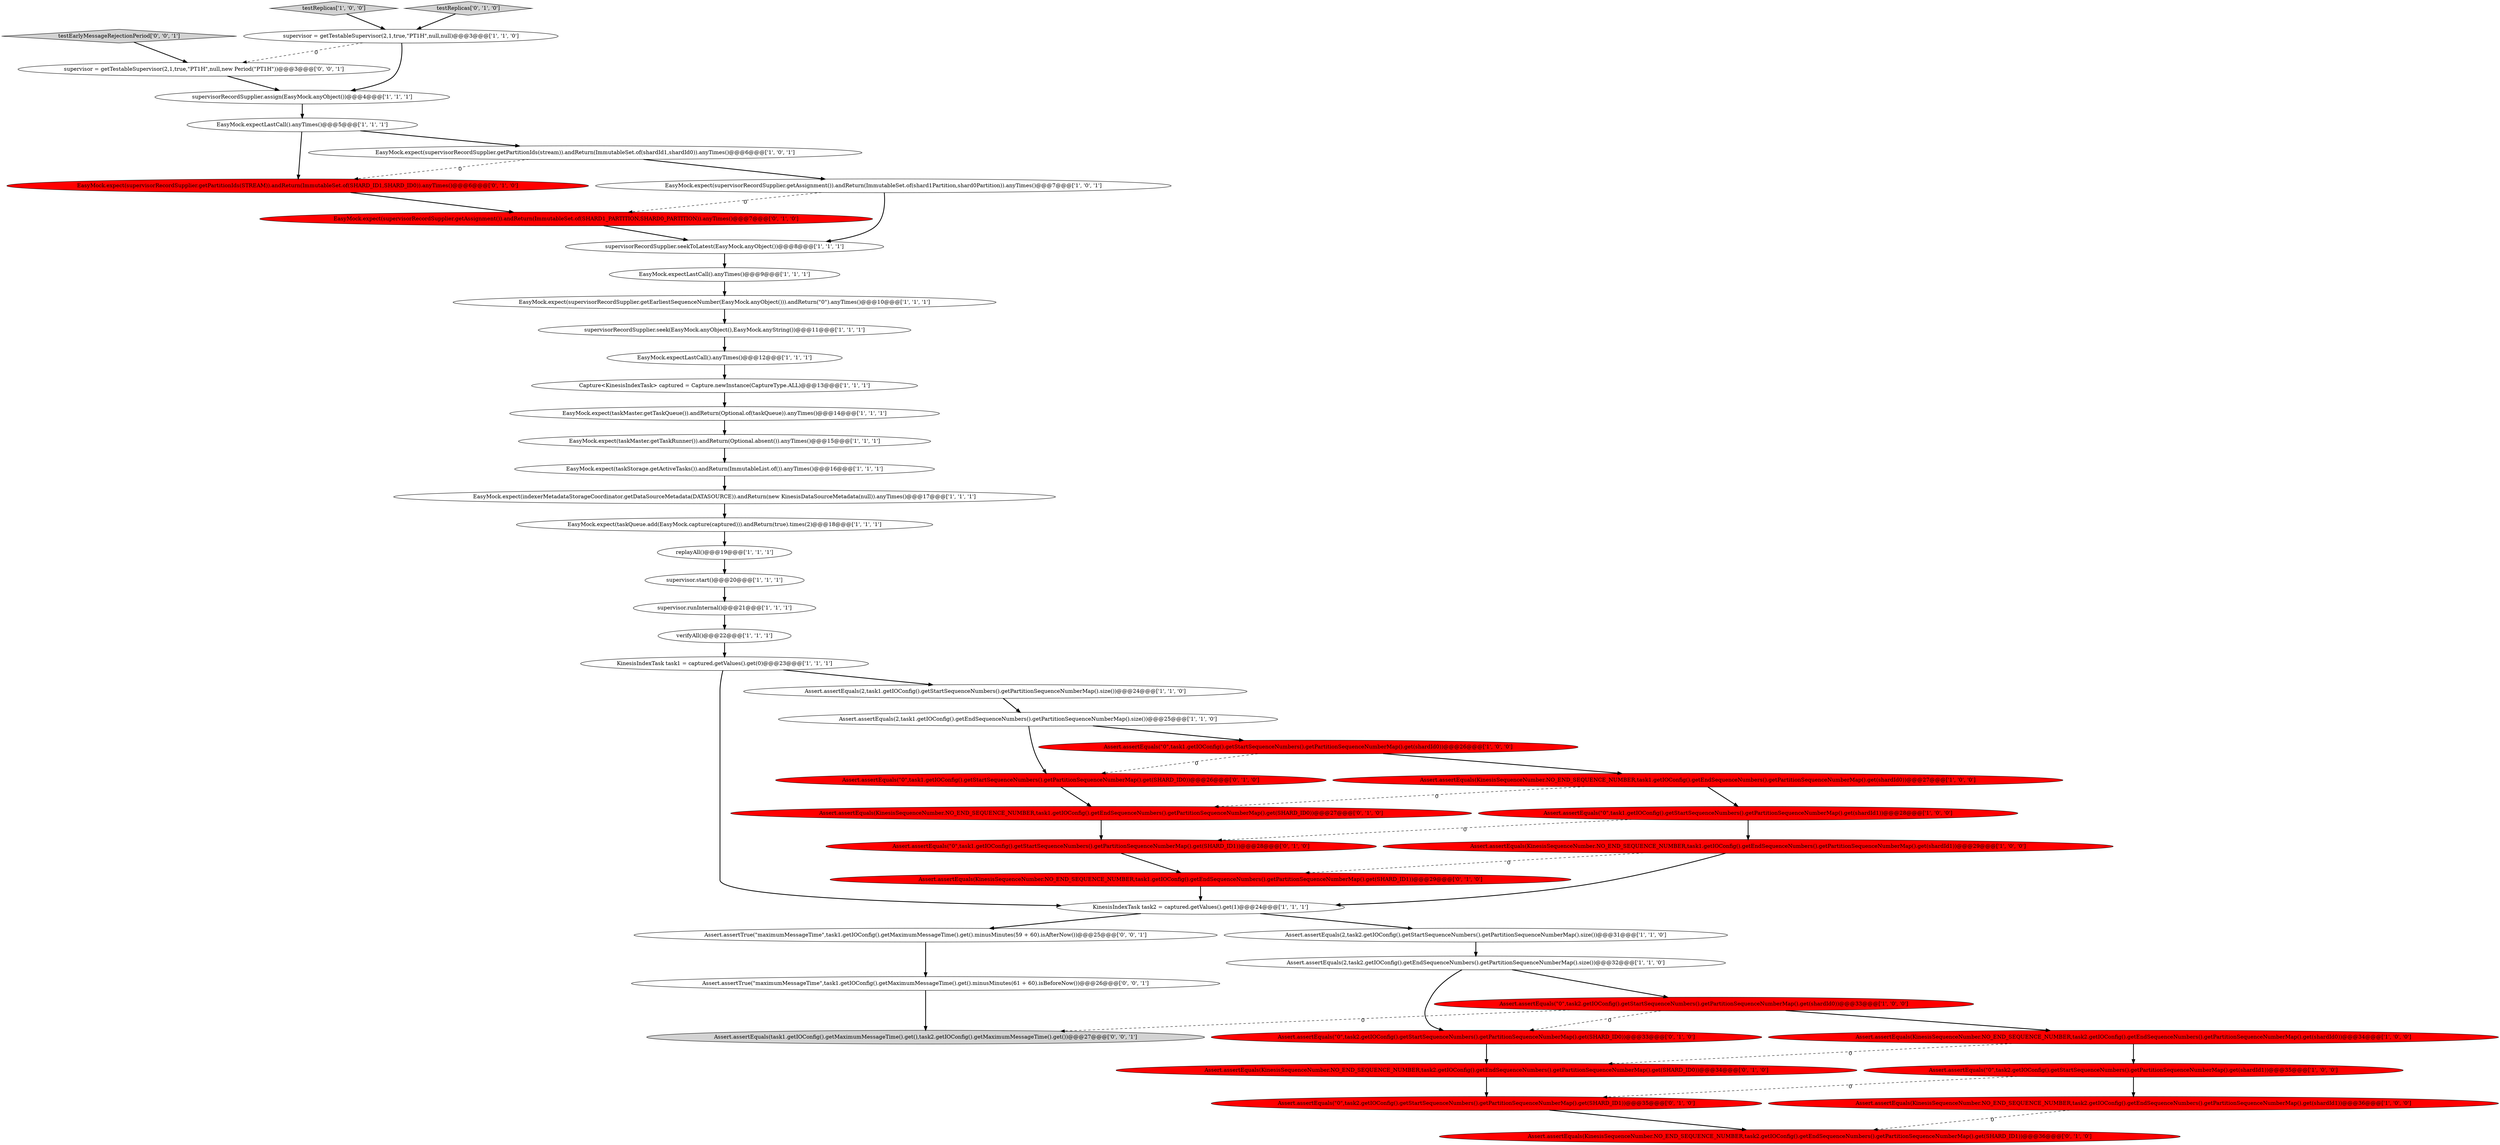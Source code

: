 digraph {
35 [style = filled, label = "Assert.assertEquals(KinesisSequenceNumber.NO_END_SEQUENCE_NUMBER,task1.getIOConfig().getEndSequenceNumbers().getPartitionSequenceNumberMap().get(SHARD_ID1))@@@29@@@['0', '1', '0']", fillcolor = red, shape = ellipse image = "AAA1AAABBB2BBB"];
5 [style = filled, label = "Assert.assertEquals(\"0\",task2.getIOConfig().getStartSequenceNumbers().getPartitionSequenceNumberMap().get(shardId0))@@@33@@@['1', '0', '0']", fillcolor = red, shape = ellipse image = "AAA1AAABBB1BBB"];
47 [style = filled, label = "Assert.assertTrue(\"maximumMessageTime\",task1.getIOConfig().getMaximumMessageTime().get().minusMinutes(61 + 60).isBeforeNow())@@@26@@@['0', '0', '1']", fillcolor = white, shape = ellipse image = "AAA0AAABBB3BBB"];
22 [style = filled, label = "KinesisIndexTask task1 = captured.getValues().get(0)@@@23@@@['1', '1', '1']", fillcolor = white, shape = ellipse image = "AAA0AAABBB1BBB"];
21 [style = filled, label = "Capture<KinesisIndexTask> captured = Capture.newInstance(CaptureType.ALL)@@@13@@@['1', '1', '1']", fillcolor = white, shape = ellipse image = "AAA0AAABBB1BBB"];
43 [style = filled, label = "Assert.assertEquals(\"0\",task2.getIOConfig().getStartSequenceNumbers().getPartitionSequenceNumberMap().get(SHARD_ID0))@@@33@@@['0', '1', '0']", fillcolor = red, shape = ellipse image = "AAA1AAABBB2BBB"];
33 [style = filled, label = "Assert.assertEquals(\"0\",task1.getIOConfig().getStartSequenceNumbers().getPartitionSequenceNumberMap().get(shardId1))@@@28@@@['1', '0', '0']", fillcolor = red, shape = ellipse image = "AAA1AAABBB1BBB"];
29 [style = filled, label = "Assert.assertEquals(\"0\",task1.getIOConfig().getStartSequenceNumbers().getPartitionSequenceNumberMap().get(shardId0))@@@26@@@['1', '0', '0']", fillcolor = red, shape = ellipse image = "AAA1AAABBB1BBB"];
27 [style = filled, label = "EasyMock.expectLastCall().anyTimes()@@@5@@@['1', '1', '1']", fillcolor = white, shape = ellipse image = "AAA0AAABBB1BBB"];
17 [style = filled, label = "KinesisIndexTask task2 = captured.getValues().get(1)@@@24@@@['1', '1', '1']", fillcolor = white, shape = ellipse image = "AAA0AAABBB1BBB"];
31 [style = filled, label = "Assert.assertEquals(2,task2.getIOConfig().getEndSequenceNumbers().getPartitionSequenceNumberMap().size())@@@32@@@['1', '1', '0']", fillcolor = white, shape = ellipse image = "AAA0AAABBB1BBB"];
13 [style = filled, label = "EasyMock.expect(indexerMetadataStorageCoordinator.getDataSourceMetadata(DATASOURCE)).andReturn(new KinesisDataSourceMetadata(null)).anyTimes()@@@17@@@['1', '1', '1']", fillcolor = white, shape = ellipse image = "AAA0AAABBB1BBB"];
42 [style = filled, label = "Assert.assertEquals(\"0\",task2.getIOConfig().getStartSequenceNumbers().getPartitionSequenceNumberMap().get(SHARD_ID1))@@@35@@@['0', '1', '0']", fillcolor = red, shape = ellipse image = "AAA1AAABBB2BBB"];
2 [style = filled, label = "EasyMock.expect(supervisorRecordSupplier.getEarliestSequenceNumber(EasyMock.anyObject())).andReturn(\"0\").anyTimes()@@@10@@@['1', '1', '1']", fillcolor = white, shape = ellipse image = "AAA0AAABBB1BBB"];
28 [style = filled, label = "supervisor = getTestableSupervisor(2,1,true,\"PT1H\",null,null)@@@3@@@['1', '1', '0']", fillcolor = white, shape = ellipse image = "AAA0AAABBB1BBB"];
38 [style = filled, label = "EasyMock.expect(supervisorRecordSupplier.getPartitionIds(STREAM)).andReturn(ImmutableSet.of(SHARD_ID1,SHARD_ID0)).anyTimes()@@@6@@@['0', '1', '0']", fillcolor = red, shape = ellipse image = "AAA1AAABBB2BBB"];
32 [style = filled, label = "EasyMock.expectLastCall().anyTimes()@@@9@@@['1', '1', '1']", fillcolor = white, shape = ellipse image = "AAA0AAABBB1BBB"];
18 [style = filled, label = "EasyMock.expect(supervisorRecordSupplier.getPartitionIds(stream)).andReturn(ImmutableSet.of(shardId1,shardId0)).anyTimes()@@@6@@@['1', '0', '1']", fillcolor = white, shape = ellipse image = "AAA0AAABBB1BBB"];
37 [style = filled, label = "Assert.assertEquals(KinesisSequenceNumber.NO_END_SEQUENCE_NUMBER,task2.getIOConfig().getEndSequenceNumbers().getPartitionSequenceNumberMap().get(SHARD_ID0))@@@34@@@['0', '1', '0']", fillcolor = red, shape = ellipse image = "AAA1AAABBB2BBB"];
23 [style = filled, label = "testReplicas['1', '0', '0']", fillcolor = lightgray, shape = diamond image = "AAA0AAABBB1BBB"];
50 [style = filled, label = "Assert.assertTrue(\"maximumMessageTime\",task1.getIOConfig().getMaximumMessageTime().get().minusMinutes(59 + 60).isAfterNow())@@@25@@@['0', '0', '1']", fillcolor = white, shape = ellipse image = "AAA0AAABBB3BBB"];
40 [style = filled, label = "Assert.assertEquals(\"0\",task1.getIOConfig().getStartSequenceNumbers().getPartitionSequenceNumberMap().get(SHARD_ID1))@@@28@@@['0', '1', '0']", fillcolor = red, shape = ellipse image = "AAA1AAABBB2BBB"];
20 [style = filled, label = "Assert.assertEquals(2,task1.getIOConfig().getEndSequenceNumbers().getPartitionSequenceNumberMap().size())@@@25@@@['1', '1', '0']", fillcolor = white, shape = ellipse image = "AAA0AAABBB1BBB"];
0 [style = filled, label = "EasyMock.expectLastCall().anyTimes()@@@12@@@['1', '1', '1']", fillcolor = white, shape = ellipse image = "AAA0AAABBB1BBB"];
7 [style = filled, label = "supervisorRecordSupplier.seek(EasyMock.anyObject(),EasyMock.anyString())@@@11@@@['1', '1', '1']", fillcolor = white, shape = ellipse image = "AAA0AAABBB1BBB"];
9 [style = filled, label = "Assert.assertEquals(KinesisSequenceNumber.NO_END_SEQUENCE_NUMBER,task1.getIOConfig().getEndSequenceNumbers().getPartitionSequenceNumberMap().get(shardId0))@@@27@@@['1', '0', '0']", fillcolor = red, shape = ellipse image = "AAA1AAABBB1BBB"];
3 [style = filled, label = "Assert.assertEquals(2,task1.getIOConfig().getStartSequenceNumbers().getPartitionSequenceNumberMap().size())@@@24@@@['1', '1', '0']", fillcolor = white, shape = ellipse image = "AAA0AAABBB1BBB"];
34 [style = filled, label = "Assert.assertEquals(2,task2.getIOConfig().getStartSequenceNumbers().getPartitionSequenceNumberMap().size())@@@31@@@['1', '1', '0']", fillcolor = white, shape = ellipse image = "AAA0AAABBB1BBB"];
8 [style = filled, label = "EasyMock.expect(taskQueue.add(EasyMock.capture(captured))).andReturn(true).times(2)@@@18@@@['1', '1', '1']", fillcolor = white, shape = ellipse image = "AAA0AAABBB1BBB"];
48 [style = filled, label = "testEarlyMessageRejectionPeriod['0', '0', '1']", fillcolor = lightgray, shape = diamond image = "AAA0AAABBB3BBB"];
46 [style = filled, label = "Assert.assertEquals(task1.getIOConfig().getMaximumMessageTime().get(),task2.getIOConfig().getMaximumMessageTime().get())@@@27@@@['0', '0', '1']", fillcolor = lightgray, shape = ellipse image = "AAA0AAABBB3BBB"];
41 [style = filled, label = "EasyMock.expect(supervisorRecordSupplier.getAssignment()).andReturn(ImmutableSet.of(SHARD1_PARTITION,SHARD0_PARTITION)).anyTimes()@@@7@@@['0', '1', '0']", fillcolor = red, shape = ellipse image = "AAA1AAABBB2BBB"];
16 [style = filled, label = "Assert.assertEquals(\"0\",task2.getIOConfig().getStartSequenceNumbers().getPartitionSequenceNumberMap().get(shardId1))@@@35@@@['1', '0', '0']", fillcolor = red, shape = ellipse image = "AAA1AAABBB1BBB"];
36 [style = filled, label = "testReplicas['0', '1', '0']", fillcolor = lightgray, shape = diamond image = "AAA0AAABBB2BBB"];
6 [style = filled, label = "supervisorRecordSupplier.seekToLatest(EasyMock.anyObject())@@@8@@@['1', '1', '1']", fillcolor = white, shape = ellipse image = "AAA0AAABBB1BBB"];
1 [style = filled, label = "supervisor.runInternal()@@@21@@@['1', '1', '1']", fillcolor = white, shape = ellipse image = "AAA0AAABBB1BBB"];
10 [style = filled, label = "Assert.assertEquals(KinesisSequenceNumber.NO_END_SEQUENCE_NUMBER,task2.getIOConfig().getEndSequenceNumbers().getPartitionSequenceNumberMap().get(shardId0))@@@34@@@['1', '0', '0']", fillcolor = red, shape = ellipse image = "AAA1AAABBB1BBB"];
11 [style = filled, label = "Assert.assertEquals(KinesisSequenceNumber.NO_END_SEQUENCE_NUMBER,task2.getIOConfig().getEndSequenceNumbers().getPartitionSequenceNumberMap().get(shardId1))@@@36@@@['1', '0', '0']", fillcolor = red, shape = ellipse image = "AAA1AAABBB1BBB"];
49 [style = filled, label = "supervisor = getTestableSupervisor(2,1,true,\"PT1H\",null,new Period(\"PT1H\"))@@@3@@@['0', '0', '1']", fillcolor = white, shape = ellipse image = "AAA0AAABBB3BBB"];
4 [style = filled, label = "Assert.assertEquals(KinesisSequenceNumber.NO_END_SEQUENCE_NUMBER,task1.getIOConfig().getEndSequenceNumbers().getPartitionSequenceNumberMap().get(shardId1))@@@29@@@['1', '0', '0']", fillcolor = red, shape = ellipse image = "AAA1AAABBB1BBB"];
19 [style = filled, label = "verifyAll()@@@22@@@['1', '1', '1']", fillcolor = white, shape = ellipse image = "AAA0AAABBB1BBB"];
25 [style = filled, label = "EasyMock.expect(taskMaster.getTaskRunner()).andReturn(Optional.absent()).anyTimes()@@@15@@@['1', '1', '1']", fillcolor = white, shape = ellipse image = "AAA0AAABBB1BBB"];
14 [style = filled, label = "EasyMock.expect(supervisorRecordSupplier.getAssignment()).andReturn(ImmutableSet.of(shard1Partition,shard0Partition)).anyTimes()@@@7@@@['1', '0', '1']", fillcolor = white, shape = ellipse image = "AAA0AAABBB1BBB"];
30 [style = filled, label = "supervisor.start()@@@20@@@['1', '1', '1']", fillcolor = white, shape = ellipse image = "AAA0AAABBB1BBB"];
26 [style = filled, label = "supervisorRecordSupplier.assign(EasyMock.anyObject())@@@4@@@['1', '1', '1']", fillcolor = white, shape = ellipse image = "AAA0AAABBB1BBB"];
24 [style = filled, label = "EasyMock.expect(taskStorage.getActiveTasks()).andReturn(ImmutableList.of()).anyTimes()@@@16@@@['1', '1', '1']", fillcolor = white, shape = ellipse image = "AAA0AAABBB1BBB"];
12 [style = filled, label = "EasyMock.expect(taskMaster.getTaskQueue()).andReturn(Optional.of(taskQueue)).anyTimes()@@@14@@@['1', '1', '1']", fillcolor = white, shape = ellipse image = "AAA0AAABBB1BBB"];
44 [style = filled, label = "Assert.assertEquals(\"0\",task1.getIOConfig().getStartSequenceNumbers().getPartitionSequenceNumberMap().get(SHARD_ID0))@@@26@@@['0', '1', '0']", fillcolor = red, shape = ellipse image = "AAA1AAABBB2BBB"];
15 [style = filled, label = "replayAll()@@@19@@@['1', '1', '1']", fillcolor = white, shape = ellipse image = "AAA0AAABBB1BBB"];
45 [style = filled, label = "Assert.assertEquals(KinesisSequenceNumber.NO_END_SEQUENCE_NUMBER,task2.getIOConfig().getEndSequenceNumbers().getPartitionSequenceNumberMap().get(SHARD_ID1))@@@36@@@['0', '1', '0']", fillcolor = red, shape = ellipse image = "AAA1AAABBB2BBB"];
39 [style = filled, label = "Assert.assertEquals(KinesisSequenceNumber.NO_END_SEQUENCE_NUMBER,task1.getIOConfig().getEndSequenceNumbers().getPartitionSequenceNumberMap().get(SHARD_ID0))@@@27@@@['0', '1', '0']", fillcolor = red, shape = ellipse image = "AAA1AAABBB2BBB"];
6->32 [style = bold, label=""];
9->39 [style = dashed, label="0"];
5->10 [style = bold, label=""];
27->18 [style = bold, label=""];
27->38 [style = bold, label=""];
48->49 [style = bold, label=""];
33->40 [style = dashed, label="0"];
16->11 [style = bold, label=""];
8->15 [style = bold, label=""];
30->1 [style = bold, label=""];
4->17 [style = bold, label=""];
40->35 [style = bold, label=""];
20->29 [style = bold, label=""];
9->33 [style = bold, label=""];
42->45 [style = bold, label=""];
31->5 [style = bold, label=""];
29->9 [style = bold, label=""];
33->4 [style = bold, label=""];
16->42 [style = dashed, label="0"];
36->28 [style = bold, label=""];
28->26 [style = bold, label=""];
34->31 [style = bold, label=""];
7->0 [style = bold, label=""];
47->46 [style = bold, label=""];
0->21 [style = bold, label=""];
15->30 [style = bold, label=""];
38->41 [style = bold, label=""];
41->6 [style = bold, label=""];
43->37 [style = bold, label=""];
28->49 [style = dashed, label="0"];
44->39 [style = bold, label=""];
18->38 [style = dashed, label="0"];
32->2 [style = bold, label=""];
20->44 [style = bold, label=""];
29->44 [style = dashed, label="0"];
21->12 [style = bold, label=""];
23->28 [style = bold, label=""];
22->3 [style = bold, label=""];
25->24 [style = bold, label=""];
26->27 [style = bold, label=""];
17->34 [style = bold, label=""];
3->20 [style = bold, label=""];
17->50 [style = bold, label=""];
10->16 [style = bold, label=""];
5->46 [style = dashed, label="0"];
5->43 [style = dashed, label="0"];
50->47 [style = bold, label=""];
12->25 [style = bold, label=""];
39->40 [style = bold, label=""];
35->17 [style = bold, label=""];
31->43 [style = bold, label=""];
22->17 [style = bold, label=""];
10->37 [style = dashed, label="0"];
2->7 [style = bold, label=""];
49->26 [style = bold, label=""];
13->8 [style = bold, label=""];
1->19 [style = bold, label=""];
19->22 [style = bold, label=""];
18->14 [style = bold, label=""];
14->6 [style = bold, label=""];
37->42 [style = bold, label=""];
4->35 [style = dashed, label="0"];
14->41 [style = dashed, label="0"];
24->13 [style = bold, label=""];
11->45 [style = dashed, label="0"];
}
